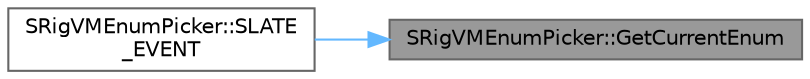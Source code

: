 digraph "SRigVMEnumPicker::GetCurrentEnum"
{
 // INTERACTIVE_SVG=YES
 // LATEX_PDF_SIZE
  bgcolor="transparent";
  edge [fontname=Helvetica,fontsize=10,labelfontname=Helvetica,labelfontsize=10];
  node [fontname=Helvetica,fontsize=10,shape=box,height=0.2,width=0.4];
  rankdir="RL";
  Node1 [id="Node000001",label="SRigVMEnumPicker::GetCurrentEnum",height=0.2,width=0.4,color="gray40", fillcolor="grey60", style="filled", fontcolor="black",tooltip=" "];
  Node1 -> Node2 [id="edge1_Node000001_Node000002",dir="back",color="steelblue1",style="solid",tooltip=" "];
  Node2 [id="Node000002",label="SRigVMEnumPicker::SLATE\l_EVENT",height=0.2,width=0.4,color="grey40", fillcolor="white", style="filled",URL="$d9/d7d/classSRigVMEnumPicker.html#ac00bd6673be575b7fe65565c069f7cc4",tooltip=" "];
}
